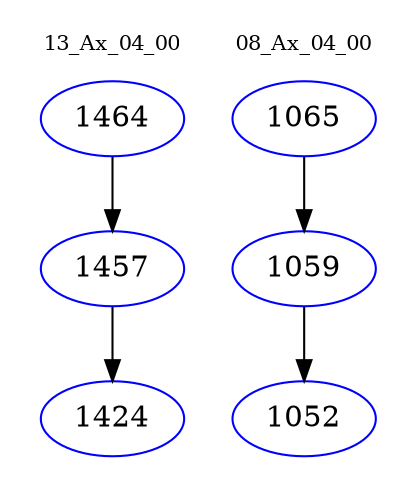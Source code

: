 digraph{
subgraph cluster_0 {
color = white
label = "13_Ax_04_00";
fontsize=10;
T0_1464 [label="1464", color="blue"]
T0_1464 -> T0_1457 [color="black"]
T0_1457 [label="1457", color="blue"]
T0_1457 -> T0_1424 [color="black"]
T0_1424 [label="1424", color="blue"]
}
subgraph cluster_1 {
color = white
label = "08_Ax_04_00";
fontsize=10;
T1_1065 [label="1065", color="blue"]
T1_1065 -> T1_1059 [color="black"]
T1_1059 [label="1059", color="blue"]
T1_1059 -> T1_1052 [color="black"]
T1_1052 [label="1052", color="blue"]
}
}
